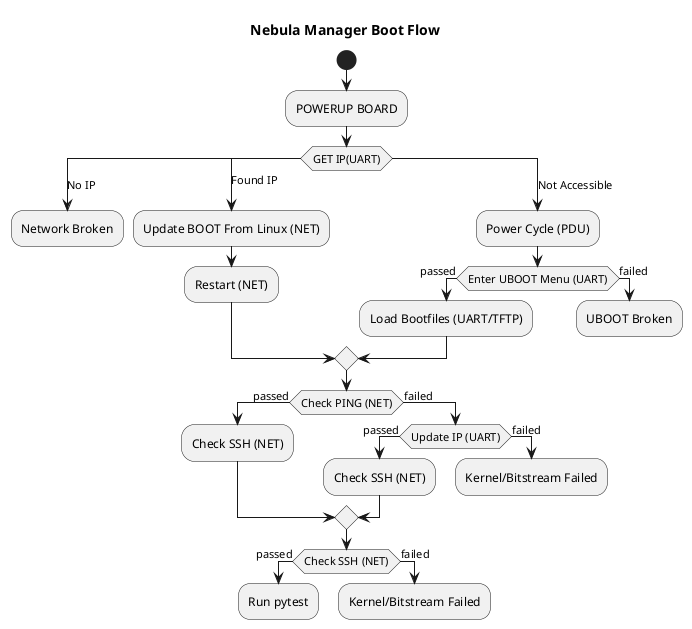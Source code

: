 @startuml Nebula Manager  Boot Flow
start
title Nebula Manager Boot Flow 
:POWERUP BOARD;

switch (GET IP(UART))
  case (No IP)
    :Network Broken; 
    kill
  case (Found IP)
    :Update BOOT From Linux (NET);
    :Restart (NET);
  case (Not Accessible)
    :Power Cycle (PDU);
    if (Enter UBOOT Menu (UART)) then (passed)
      :Load Bootfiles (UART/TFTP);
    else (failed)
      :UBOOT Broken;
      kill
    endif
endswitch

if (Check PING (NET)) then (passed)
  :Check SSH (NET);
else (failed)
  if (Update IP (UART)) then (passed)
    :Check SSH (NET);
  else (failed)
    :Kernel/Bitstream Failed;
    kill
  endif
endif

if (Check SSH (NET)) then (passed)
  :Run pytest;
  kill
else (failed)
  :Kernel/Bitstream Failed;
  kill
endif
@enduml
